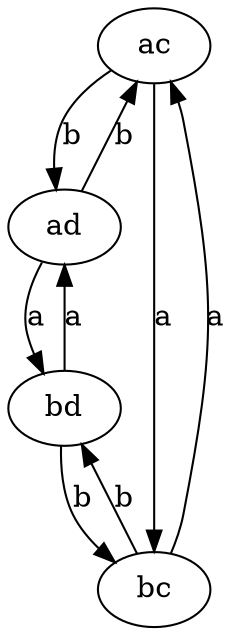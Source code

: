 digraph OUT {
ac -> ad [label=b];
ac -> bc [label=a];
ad -> ac [label=b];
ad -> bd [label=a];
bc -> ac [label=a];
bc -> bd [label=b];
bd -> ad [label=a];
bd -> bc [label=b];
}
